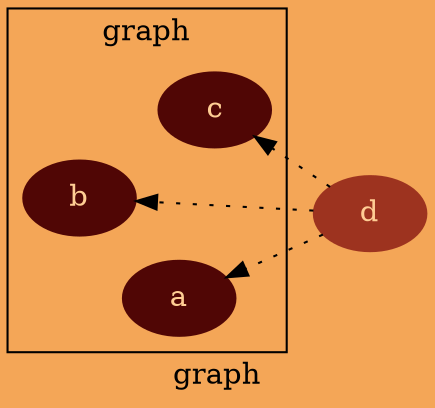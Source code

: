 digraph graphs {
layout=fdp
label = "graph"
bgcolor="#f4a657"
node [style = filled, color="#9d331f", fontcolor="#ffcd94"];

	subgraph cluster0 { 
	node [style = filled, color="#500605", fontcolor="#ffcd94"];

    {rank = "same"; a b c }
    }
d -> {a,b,c} [style=dotted];


}
